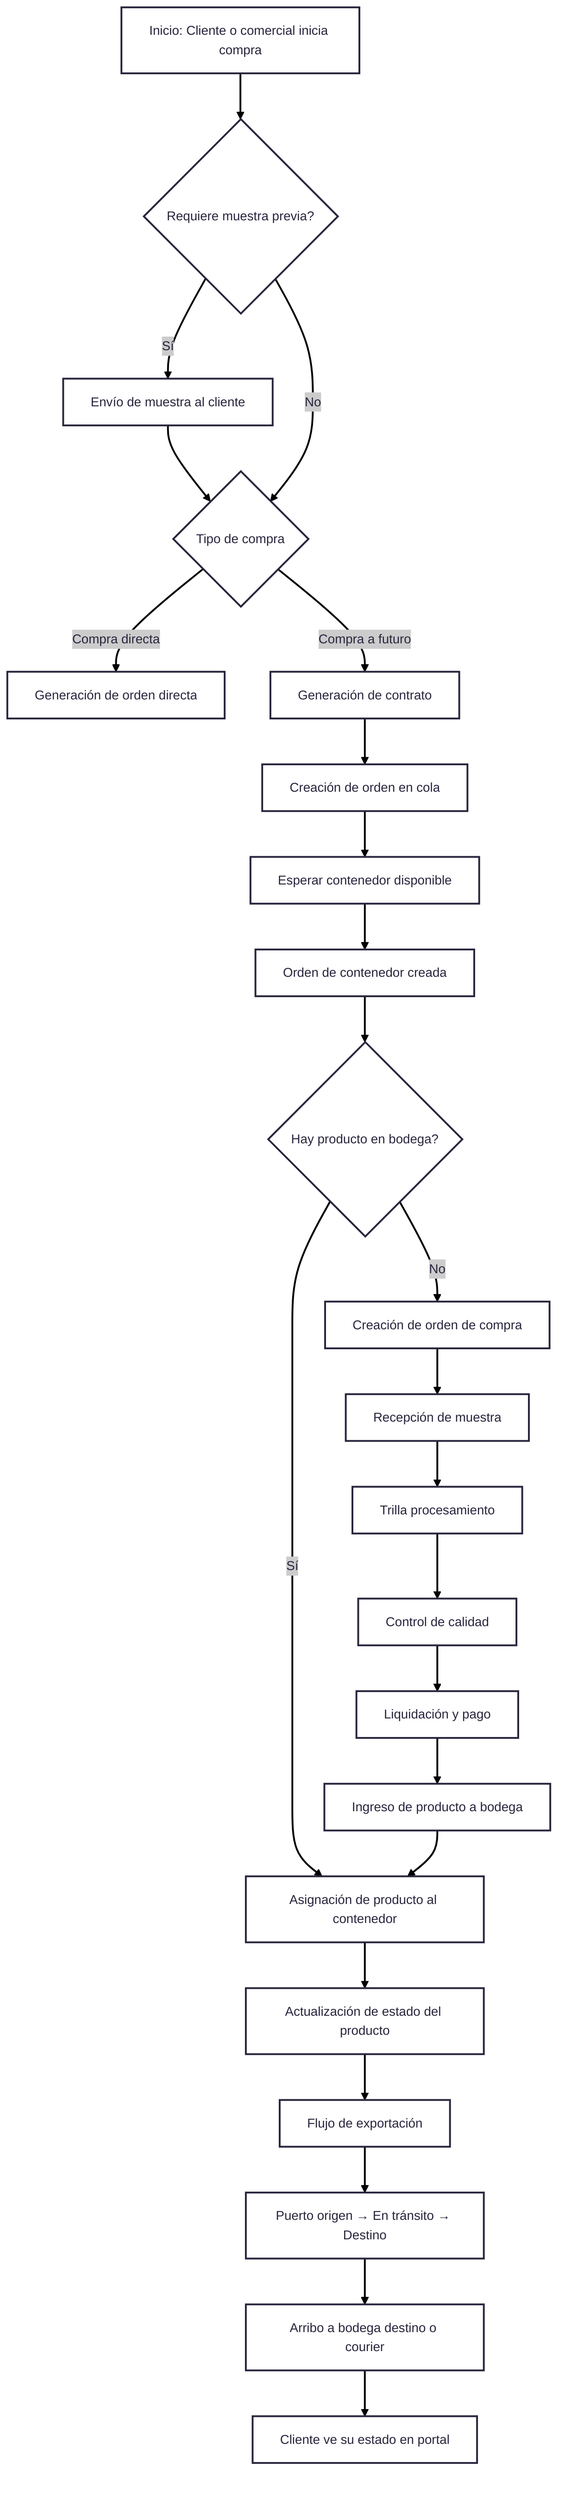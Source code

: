 ---
config:
      theme: redux
---
flowchart TD
A[Inicio: Cliente o comercial inicia compra] --> Z{Requiere muestra previa?}
Z -->|Sí| SM[Envío de muestra al cliente] --> B
Z -->|No| B{Tipo de compra}
B -->|Compra directa| C[Generación de orden directa]
B -->|Compra a futuro| D[Generación de contrato]
D --> E[Creación de orden en cola]

E --> F[Esperar contenedor disponible]
F --> G[Orden de contenedor creada]

G --> H{Hay producto en bodega?}
H -->|Sí| I[Asignación de producto al contenedor]
H -->|No| J[Creación de orden de compra]

J --> K[Recepción de muestra]
K --> L[Trilla procesamiento]
L --> M[Control de calidad]
M --> N[Liquidación y pago]
N --> O[Ingreso de producto a bodega]

O --> I

I --> P[Actualización de estado del producto]
P --> Q[Flujo de exportación]
Q --> R[Puerto origen → En tránsito → Destino]

R --> S[Arribo a bodega destino o courier]

S --> T[Cliente ve su estado en portal]